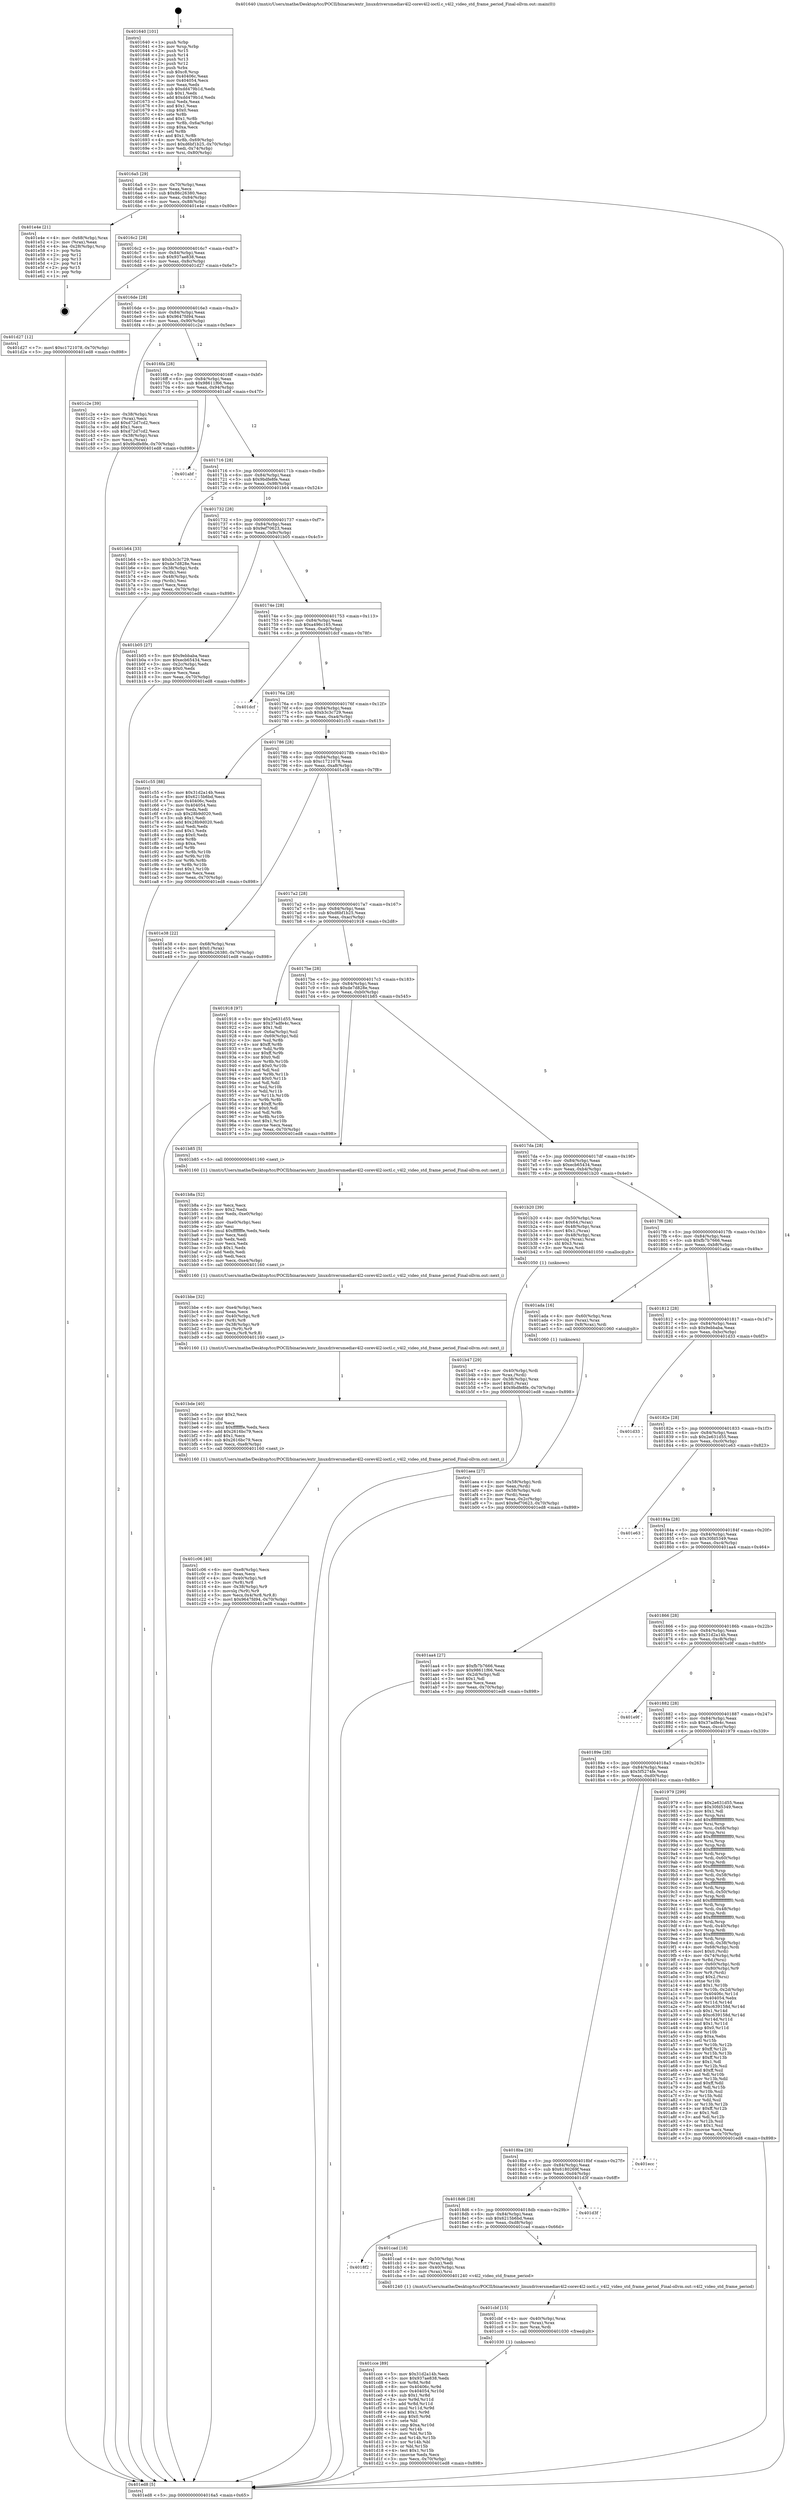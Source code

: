 digraph "0x401640" {
  label = "0x401640 (/mnt/c/Users/mathe/Desktop/tcc/POCII/binaries/extr_linuxdriversmediav4l2-corev4l2-ioctl.c_v4l2_video_std_frame_period_Final-ollvm.out::main(0))"
  labelloc = "t"
  node[shape=record]

  Entry [label="",width=0.3,height=0.3,shape=circle,fillcolor=black,style=filled]
  "0x4016a5" [label="{
     0x4016a5 [29]\l
     | [instrs]\l
     &nbsp;&nbsp;0x4016a5 \<+3\>: mov -0x70(%rbp),%eax\l
     &nbsp;&nbsp;0x4016a8 \<+2\>: mov %eax,%ecx\l
     &nbsp;&nbsp;0x4016aa \<+6\>: sub $0x86c26380,%ecx\l
     &nbsp;&nbsp;0x4016b0 \<+6\>: mov %eax,-0x84(%rbp)\l
     &nbsp;&nbsp;0x4016b6 \<+6\>: mov %ecx,-0x88(%rbp)\l
     &nbsp;&nbsp;0x4016bc \<+6\>: je 0000000000401e4e \<main+0x80e\>\l
  }"]
  "0x401e4e" [label="{
     0x401e4e [21]\l
     | [instrs]\l
     &nbsp;&nbsp;0x401e4e \<+4\>: mov -0x68(%rbp),%rax\l
     &nbsp;&nbsp;0x401e52 \<+2\>: mov (%rax),%eax\l
     &nbsp;&nbsp;0x401e54 \<+4\>: lea -0x28(%rbp),%rsp\l
     &nbsp;&nbsp;0x401e58 \<+1\>: pop %rbx\l
     &nbsp;&nbsp;0x401e59 \<+2\>: pop %r12\l
     &nbsp;&nbsp;0x401e5b \<+2\>: pop %r13\l
     &nbsp;&nbsp;0x401e5d \<+2\>: pop %r14\l
     &nbsp;&nbsp;0x401e5f \<+2\>: pop %r15\l
     &nbsp;&nbsp;0x401e61 \<+1\>: pop %rbp\l
     &nbsp;&nbsp;0x401e62 \<+1\>: ret\l
  }"]
  "0x4016c2" [label="{
     0x4016c2 [28]\l
     | [instrs]\l
     &nbsp;&nbsp;0x4016c2 \<+5\>: jmp 00000000004016c7 \<main+0x87\>\l
     &nbsp;&nbsp;0x4016c7 \<+6\>: mov -0x84(%rbp),%eax\l
     &nbsp;&nbsp;0x4016cd \<+5\>: sub $0x937ae838,%eax\l
     &nbsp;&nbsp;0x4016d2 \<+6\>: mov %eax,-0x8c(%rbp)\l
     &nbsp;&nbsp;0x4016d8 \<+6\>: je 0000000000401d27 \<main+0x6e7\>\l
  }"]
  Exit [label="",width=0.3,height=0.3,shape=circle,fillcolor=black,style=filled,peripheries=2]
  "0x401d27" [label="{
     0x401d27 [12]\l
     | [instrs]\l
     &nbsp;&nbsp;0x401d27 \<+7\>: movl $0xc1721078,-0x70(%rbp)\l
     &nbsp;&nbsp;0x401d2e \<+5\>: jmp 0000000000401ed8 \<main+0x898\>\l
  }"]
  "0x4016de" [label="{
     0x4016de [28]\l
     | [instrs]\l
     &nbsp;&nbsp;0x4016de \<+5\>: jmp 00000000004016e3 \<main+0xa3\>\l
     &nbsp;&nbsp;0x4016e3 \<+6\>: mov -0x84(%rbp),%eax\l
     &nbsp;&nbsp;0x4016e9 \<+5\>: sub $0x9647fd94,%eax\l
     &nbsp;&nbsp;0x4016ee \<+6\>: mov %eax,-0x90(%rbp)\l
     &nbsp;&nbsp;0x4016f4 \<+6\>: je 0000000000401c2e \<main+0x5ee\>\l
  }"]
  "0x401cce" [label="{
     0x401cce [89]\l
     | [instrs]\l
     &nbsp;&nbsp;0x401cce \<+5\>: mov $0x31d2a14b,%ecx\l
     &nbsp;&nbsp;0x401cd3 \<+5\>: mov $0x937ae838,%edx\l
     &nbsp;&nbsp;0x401cd8 \<+3\>: xor %r8d,%r8d\l
     &nbsp;&nbsp;0x401cdb \<+8\>: mov 0x40406c,%r9d\l
     &nbsp;&nbsp;0x401ce3 \<+8\>: mov 0x404054,%r10d\l
     &nbsp;&nbsp;0x401ceb \<+4\>: sub $0x1,%r8d\l
     &nbsp;&nbsp;0x401cef \<+3\>: mov %r9d,%r11d\l
     &nbsp;&nbsp;0x401cf2 \<+3\>: add %r8d,%r11d\l
     &nbsp;&nbsp;0x401cf5 \<+4\>: imul %r11d,%r9d\l
     &nbsp;&nbsp;0x401cf9 \<+4\>: and $0x1,%r9d\l
     &nbsp;&nbsp;0x401cfd \<+4\>: cmp $0x0,%r9d\l
     &nbsp;&nbsp;0x401d01 \<+3\>: sete %bl\l
     &nbsp;&nbsp;0x401d04 \<+4\>: cmp $0xa,%r10d\l
     &nbsp;&nbsp;0x401d08 \<+4\>: setl %r14b\l
     &nbsp;&nbsp;0x401d0c \<+3\>: mov %bl,%r15b\l
     &nbsp;&nbsp;0x401d0f \<+3\>: and %r14b,%r15b\l
     &nbsp;&nbsp;0x401d12 \<+3\>: xor %r14b,%bl\l
     &nbsp;&nbsp;0x401d15 \<+3\>: or %bl,%r15b\l
     &nbsp;&nbsp;0x401d18 \<+4\>: test $0x1,%r15b\l
     &nbsp;&nbsp;0x401d1c \<+3\>: cmovne %edx,%ecx\l
     &nbsp;&nbsp;0x401d1f \<+3\>: mov %ecx,-0x70(%rbp)\l
     &nbsp;&nbsp;0x401d22 \<+5\>: jmp 0000000000401ed8 \<main+0x898\>\l
  }"]
  "0x401c2e" [label="{
     0x401c2e [39]\l
     | [instrs]\l
     &nbsp;&nbsp;0x401c2e \<+4\>: mov -0x38(%rbp),%rax\l
     &nbsp;&nbsp;0x401c32 \<+2\>: mov (%rax),%ecx\l
     &nbsp;&nbsp;0x401c34 \<+6\>: add $0xd72d7cd2,%ecx\l
     &nbsp;&nbsp;0x401c3a \<+3\>: add $0x1,%ecx\l
     &nbsp;&nbsp;0x401c3d \<+6\>: sub $0xd72d7cd2,%ecx\l
     &nbsp;&nbsp;0x401c43 \<+4\>: mov -0x38(%rbp),%rax\l
     &nbsp;&nbsp;0x401c47 \<+2\>: mov %ecx,(%rax)\l
     &nbsp;&nbsp;0x401c49 \<+7\>: movl $0x9bdfe8fe,-0x70(%rbp)\l
     &nbsp;&nbsp;0x401c50 \<+5\>: jmp 0000000000401ed8 \<main+0x898\>\l
  }"]
  "0x4016fa" [label="{
     0x4016fa [28]\l
     | [instrs]\l
     &nbsp;&nbsp;0x4016fa \<+5\>: jmp 00000000004016ff \<main+0xbf\>\l
     &nbsp;&nbsp;0x4016ff \<+6\>: mov -0x84(%rbp),%eax\l
     &nbsp;&nbsp;0x401705 \<+5\>: sub $0x98611f66,%eax\l
     &nbsp;&nbsp;0x40170a \<+6\>: mov %eax,-0x94(%rbp)\l
     &nbsp;&nbsp;0x401710 \<+6\>: je 0000000000401abf \<main+0x47f\>\l
  }"]
  "0x401cbf" [label="{
     0x401cbf [15]\l
     | [instrs]\l
     &nbsp;&nbsp;0x401cbf \<+4\>: mov -0x40(%rbp),%rax\l
     &nbsp;&nbsp;0x401cc3 \<+3\>: mov (%rax),%rax\l
     &nbsp;&nbsp;0x401cc6 \<+3\>: mov %rax,%rdi\l
     &nbsp;&nbsp;0x401cc9 \<+5\>: call 0000000000401030 \<free@plt\>\l
     | [calls]\l
     &nbsp;&nbsp;0x401030 \{1\} (unknown)\l
  }"]
  "0x401abf" [label="{
     0x401abf\l
  }", style=dashed]
  "0x401716" [label="{
     0x401716 [28]\l
     | [instrs]\l
     &nbsp;&nbsp;0x401716 \<+5\>: jmp 000000000040171b \<main+0xdb\>\l
     &nbsp;&nbsp;0x40171b \<+6\>: mov -0x84(%rbp),%eax\l
     &nbsp;&nbsp;0x401721 \<+5\>: sub $0x9bdfe8fe,%eax\l
     &nbsp;&nbsp;0x401726 \<+6\>: mov %eax,-0x98(%rbp)\l
     &nbsp;&nbsp;0x40172c \<+6\>: je 0000000000401b64 \<main+0x524\>\l
  }"]
  "0x4018f2" [label="{
     0x4018f2\l
  }", style=dashed]
  "0x401b64" [label="{
     0x401b64 [33]\l
     | [instrs]\l
     &nbsp;&nbsp;0x401b64 \<+5\>: mov $0xb3c3c729,%eax\l
     &nbsp;&nbsp;0x401b69 \<+5\>: mov $0xde7d828e,%ecx\l
     &nbsp;&nbsp;0x401b6e \<+4\>: mov -0x38(%rbp),%rdx\l
     &nbsp;&nbsp;0x401b72 \<+2\>: mov (%rdx),%esi\l
     &nbsp;&nbsp;0x401b74 \<+4\>: mov -0x48(%rbp),%rdx\l
     &nbsp;&nbsp;0x401b78 \<+2\>: cmp (%rdx),%esi\l
     &nbsp;&nbsp;0x401b7a \<+3\>: cmovl %ecx,%eax\l
     &nbsp;&nbsp;0x401b7d \<+3\>: mov %eax,-0x70(%rbp)\l
     &nbsp;&nbsp;0x401b80 \<+5\>: jmp 0000000000401ed8 \<main+0x898\>\l
  }"]
  "0x401732" [label="{
     0x401732 [28]\l
     | [instrs]\l
     &nbsp;&nbsp;0x401732 \<+5\>: jmp 0000000000401737 \<main+0xf7\>\l
     &nbsp;&nbsp;0x401737 \<+6\>: mov -0x84(%rbp),%eax\l
     &nbsp;&nbsp;0x40173d \<+5\>: sub $0x9ef70623,%eax\l
     &nbsp;&nbsp;0x401742 \<+6\>: mov %eax,-0x9c(%rbp)\l
     &nbsp;&nbsp;0x401748 \<+6\>: je 0000000000401b05 \<main+0x4c5\>\l
  }"]
  "0x401cad" [label="{
     0x401cad [18]\l
     | [instrs]\l
     &nbsp;&nbsp;0x401cad \<+4\>: mov -0x50(%rbp),%rax\l
     &nbsp;&nbsp;0x401cb1 \<+2\>: mov (%rax),%edi\l
     &nbsp;&nbsp;0x401cb3 \<+4\>: mov -0x40(%rbp),%rax\l
     &nbsp;&nbsp;0x401cb7 \<+3\>: mov (%rax),%rsi\l
     &nbsp;&nbsp;0x401cba \<+5\>: call 0000000000401240 \<v4l2_video_std_frame_period\>\l
     | [calls]\l
     &nbsp;&nbsp;0x401240 \{1\} (/mnt/c/Users/mathe/Desktop/tcc/POCII/binaries/extr_linuxdriversmediav4l2-corev4l2-ioctl.c_v4l2_video_std_frame_period_Final-ollvm.out::v4l2_video_std_frame_period)\l
  }"]
  "0x401b05" [label="{
     0x401b05 [27]\l
     | [instrs]\l
     &nbsp;&nbsp;0x401b05 \<+5\>: mov $0x9ebbaba,%eax\l
     &nbsp;&nbsp;0x401b0a \<+5\>: mov $0xecb65434,%ecx\l
     &nbsp;&nbsp;0x401b0f \<+3\>: mov -0x2c(%rbp),%edx\l
     &nbsp;&nbsp;0x401b12 \<+3\>: cmp $0x0,%edx\l
     &nbsp;&nbsp;0x401b15 \<+3\>: cmove %ecx,%eax\l
     &nbsp;&nbsp;0x401b18 \<+3\>: mov %eax,-0x70(%rbp)\l
     &nbsp;&nbsp;0x401b1b \<+5\>: jmp 0000000000401ed8 \<main+0x898\>\l
  }"]
  "0x40174e" [label="{
     0x40174e [28]\l
     | [instrs]\l
     &nbsp;&nbsp;0x40174e \<+5\>: jmp 0000000000401753 \<main+0x113\>\l
     &nbsp;&nbsp;0x401753 \<+6\>: mov -0x84(%rbp),%eax\l
     &nbsp;&nbsp;0x401759 \<+5\>: sub $0xa496c165,%eax\l
     &nbsp;&nbsp;0x40175e \<+6\>: mov %eax,-0xa0(%rbp)\l
     &nbsp;&nbsp;0x401764 \<+6\>: je 0000000000401dcf \<main+0x78f\>\l
  }"]
  "0x4018d6" [label="{
     0x4018d6 [28]\l
     | [instrs]\l
     &nbsp;&nbsp;0x4018d6 \<+5\>: jmp 00000000004018db \<main+0x29b\>\l
     &nbsp;&nbsp;0x4018db \<+6\>: mov -0x84(%rbp),%eax\l
     &nbsp;&nbsp;0x4018e1 \<+5\>: sub $0x6215b6bd,%eax\l
     &nbsp;&nbsp;0x4018e6 \<+6\>: mov %eax,-0xd8(%rbp)\l
     &nbsp;&nbsp;0x4018ec \<+6\>: je 0000000000401cad \<main+0x66d\>\l
  }"]
  "0x401dcf" [label="{
     0x401dcf\l
  }", style=dashed]
  "0x40176a" [label="{
     0x40176a [28]\l
     | [instrs]\l
     &nbsp;&nbsp;0x40176a \<+5\>: jmp 000000000040176f \<main+0x12f\>\l
     &nbsp;&nbsp;0x40176f \<+6\>: mov -0x84(%rbp),%eax\l
     &nbsp;&nbsp;0x401775 \<+5\>: sub $0xb3c3c729,%eax\l
     &nbsp;&nbsp;0x40177a \<+6\>: mov %eax,-0xa4(%rbp)\l
     &nbsp;&nbsp;0x401780 \<+6\>: je 0000000000401c55 \<main+0x615\>\l
  }"]
  "0x401d3f" [label="{
     0x401d3f\l
  }", style=dashed]
  "0x401c55" [label="{
     0x401c55 [88]\l
     | [instrs]\l
     &nbsp;&nbsp;0x401c55 \<+5\>: mov $0x31d2a14b,%eax\l
     &nbsp;&nbsp;0x401c5a \<+5\>: mov $0x6215b6bd,%ecx\l
     &nbsp;&nbsp;0x401c5f \<+7\>: mov 0x40406c,%edx\l
     &nbsp;&nbsp;0x401c66 \<+7\>: mov 0x404054,%esi\l
     &nbsp;&nbsp;0x401c6d \<+2\>: mov %edx,%edi\l
     &nbsp;&nbsp;0x401c6f \<+6\>: sub $0x28b9d020,%edi\l
     &nbsp;&nbsp;0x401c75 \<+3\>: sub $0x1,%edi\l
     &nbsp;&nbsp;0x401c78 \<+6\>: add $0x28b9d020,%edi\l
     &nbsp;&nbsp;0x401c7e \<+3\>: imul %edi,%edx\l
     &nbsp;&nbsp;0x401c81 \<+3\>: and $0x1,%edx\l
     &nbsp;&nbsp;0x401c84 \<+3\>: cmp $0x0,%edx\l
     &nbsp;&nbsp;0x401c87 \<+4\>: sete %r8b\l
     &nbsp;&nbsp;0x401c8b \<+3\>: cmp $0xa,%esi\l
     &nbsp;&nbsp;0x401c8e \<+4\>: setl %r9b\l
     &nbsp;&nbsp;0x401c92 \<+3\>: mov %r8b,%r10b\l
     &nbsp;&nbsp;0x401c95 \<+3\>: and %r9b,%r10b\l
     &nbsp;&nbsp;0x401c98 \<+3\>: xor %r9b,%r8b\l
     &nbsp;&nbsp;0x401c9b \<+3\>: or %r8b,%r10b\l
     &nbsp;&nbsp;0x401c9e \<+4\>: test $0x1,%r10b\l
     &nbsp;&nbsp;0x401ca2 \<+3\>: cmovne %ecx,%eax\l
     &nbsp;&nbsp;0x401ca5 \<+3\>: mov %eax,-0x70(%rbp)\l
     &nbsp;&nbsp;0x401ca8 \<+5\>: jmp 0000000000401ed8 \<main+0x898\>\l
  }"]
  "0x401786" [label="{
     0x401786 [28]\l
     | [instrs]\l
     &nbsp;&nbsp;0x401786 \<+5\>: jmp 000000000040178b \<main+0x14b\>\l
     &nbsp;&nbsp;0x40178b \<+6\>: mov -0x84(%rbp),%eax\l
     &nbsp;&nbsp;0x401791 \<+5\>: sub $0xc1721078,%eax\l
     &nbsp;&nbsp;0x401796 \<+6\>: mov %eax,-0xa8(%rbp)\l
     &nbsp;&nbsp;0x40179c \<+6\>: je 0000000000401e38 \<main+0x7f8\>\l
  }"]
  "0x4018ba" [label="{
     0x4018ba [28]\l
     | [instrs]\l
     &nbsp;&nbsp;0x4018ba \<+5\>: jmp 00000000004018bf \<main+0x27f\>\l
     &nbsp;&nbsp;0x4018bf \<+6\>: mov -0x84(%rbp),%eax\l
     &nbsp;&nbsp;0x4018c5 \<+5\>: sub $0x6180269f,%eax\l
     &nbsp;&nbsp;0x4018ca \<+6\>: mov %eax,-0xd4(%rbp)\l
     &nbsp;&nbsp;0x4018d0 \<+6\>: je 0000000000401d3f \<main+0x6ff\>\l
  }"]
  "0x401e38" [label="{
     0x401e38 [22]\l
     | [instrs]\l
     &nbsp;&nbsp;0x401e38 \<+4\>: mov -0x68(%rbp),%rax\l
     &nbsp;&nbsp;0x401e3c \<+6\>: movl $0x0,(%rax)\l
     &nbsp;&nbsp;0x401e42 \<+7\>: movl $0x86c26380,-0x70(%rbp)\l
     &nbsp;&nbsp;0x401e49 \<+5\>: jmp 0000000000401ed8 \<main+0x898\>\l
  }"]
  "0x4017a2" [label="{
     0x4017a2 [28]\l
     | [instrs]\l
     &nbsp;&nbsp;0x4017a2 \<+5\>: jmp 00000000004017a7 \<main+0x167\>\l
     &nbsp;&nbsp;0x4017a7 \<+6\>: mov -0x84(%rbp),%eax\l
     &nbsp;&nbsp;0x4017ad \<+5\>: sub $0xd6bf1b25,%eax\l
     &nbsp;&nbsp;0x4017b2 \<+6\>: mov %eax,-0xac(%rbp)\l
     &nbsp;&nbsp;0x4017b8 \<+6\>: je 0000000000401918 \<main+0x2d8\>\l
  }"]
  "0x401ecc" [label="{
     0x401ecc\l
  }", style=dashed]
  "0x401918" [label="{
     0x401918 [97]\l
     | [instrs]\l
     &nbsp;&nbsp;0x401918 \<+5\>: mov $0x2e631d55,%eax\l
     &nbsp;&nbsp;0x40191d \<+5\>: mov $0x37adfe4c,%ecx\l
     &nbsp;&nbsp;0x401922 \<+2\>: mov $0x1,%dl\l
     &nbsp;&nbsp;0x401924 \<+4\>: mov -0x6a(%rbp),%sil\l
     &nbsp;&nbsp;0x401928 \<+4\>: mov -0x69(%rbp),%dil\l
     &nbsp;&nbsp;0x40192c \<+3\>: mov %sil,%r8b\l
     &nbsp;&nbsp;0x40192f \<+4\>: xor $0xff,%r8b\l
     &nbsp;&nbsp;0x401933 \<+3\>: mov %dil,%r9b\l
     &nbsp;&nbsp;0x401936 \<+4\>: xor $0xff,%r9b\l
     &nbsp;&nbsp;0x40193a \<+3\>: xor $0x0,%dl\l
     &nbsp;&nbsp;0x40193d \<+3\>: mov %r8b,%r10b\l
     &nbsp;&nbsp;0x401940 \<+4\>: and $0x0,%r10b\l
     &nbsp;&nbsp;0x401944 \<+3\>: and %dl,%sil\l
     &nbsp;&nbsp;0x401947 \<+3\>: mov %r9b,%r11b\l
     &nbsp;&nbsp;0x40194a \<+4\>: and $0x0,%r11b\l
     &nbsp;&nbsp;0x40194e \<+3\>: and %dl,%dil\l
     &nbsp;&nbsp;0x401951 \<+3\>: or %sil,%r10b\l
     &nbsp;&nbsp;0x401954 \<+3\>: or %dil,%r11b\l
     &nbsp;&nbsp;0x401957 \<+3\>: xor %r11b,%r10b\l
     &nbsp;&nbsp;0x40195a \<+3\>: or %r9b,%r8b\l
     &nbsp;&nbsp;0x40195d \<+4\>: xor $0xff,%r8b\l
     &nbsp;&nbsp;0x401961 \<+3\>: or $0x0,%dl\l
     &nbsp;&nbsp;0x401964 \<+3\>: and %dl,%r8b\l
     &nbsp;&nbsp;0x401967 \<+3\>: or %r8b,%r10b\l
     &nbsp;&nbsp;0x40196a \<+4\>: test $0x1,%r10b\l
     &nbsp;&nbsp;0x40196e \<+3\>: cmovne %ecx,%eax\l
     &nbsp;&nbsp;0x401971 \<+3\>: mov %eax,-0x70(%rbp)\l
     &nbsp;&nbsp;0x401974 \<+5\>: jmp 0000000000401ed8 \<main+0x898\>\l
  }"]
  "0x4017be" [label="{
     0x4017be [28]\l
     | [instrs]\l
     &nbsp;&nbsp;0x4017be \<+5\>: jmp 00000000004017c3 \<main+0x183\>\l
     &nbsp;&nbsp;0x4017c3 \<+6\>: mov -0x84(%rbp),%eax\l
     &nbsp;&nbsp;0x4017c9 \<+5\>: sub $0xde7d828e,%eax\l
     &nbsp;&nbsp;0x4017ce \<+6\>: mov %eax,-0xb0(%rbp)\l
     &nbsp;&nbsp;0x4017d4 \<+6\>: je 0000000000401b85 \<main+0x545\>\l
  }"]
  "0x401ed8" [label="{
     0x401ed8 [5]\l
     | [instrs]\l
     &nbsp;&nbsp;0x401ed8 \<+5\>: jmp 00000000004016a5 \<main+0x65\>\l
  }"]
  "0x401640" [label="{
     0x401640 [101]\l
     | [instrs]\l
     &nbsp;&nbsp;0x401640 \<+1\>: push %rbp\l
     &nbsp;&nbsp;0x401641 \<+3\>: mov %rsp,%rbp\l
     &nbsp;&nbsp;0x401644 \<+2\>: push %r15\l
     &nbsp;&nbsp;0x401646 \<+2\>: push %r14\l
     &nbsp;&nbsp;0x401648 \<+2\>: push %r13\l
     &nbsp;&nbsp;0x40164a \<+2\>: push %r12\l
     &nbsp;&nbsp;0x40164c \<+1\>: push %rbx\l
     &nbsp;&nbsp;0x40164d \<+7\>: sub $0xc8,%rsp\l
     &nbsp;&nbsp;0x401654 \<+7\>: mov 0x40406c,%eax\l
     &nbsp;&nbsp;0x40165b \<+7\>: mov 0x404054,%ecx\l
     &nbsp;&nbsp;0x401662 \<+2\>: mov %eax,%edx\l
     &nbsp;&nbsp;0x401664 \<+6\>: sub $0xdd479b1d,%edx\l
     &nbsp;&nbsp;0x40166a \<+3\>: sub $0x1,%edx\l
     &nbsp;&nbsp;0x40166d \<+6\>: add $0xdd479b1d,%edx\l
     &nbsp;&nbsp;0x401673 \<+3\>: imul %edx,%eax\l
     &nbsp;&nbsp;0x401676 \<+3\>: and $0x1,%eax\l
     &nbsp;&nbsp;0x401679 \<+3\>: cmp $0x0,%eax\l
     &nbsp;&nbsp;0x40167c \<+4\>: sete %r8b\l
     &nbsp;&nbsp;0x401680 \<+4\>: and $0x1,%r8b\l
     &nbsp;&nbsp;0x401684 \<+4\>: mov %r8b,-0x6a(%rbp)\l
     &nbsp;&nbsp;0x401688 \<+3\>: cmp $0xa,%ecx\l
     &nbsp;&nbsp;0x40168b \<+4\>: setl %r8b\l
     &nbsp;&nbsp;0x40168f \<+4\>: and $0x1,%r8b\l
     &nbsp;&nbsp;0x401693 \<+4\>: mov %r8b,-0x69(%rbp)\l
     &nbsp;&nbsp;0x401697 \<+7\>: movl $0xd6bf1b25,-0x70(%rbp)\l
     &nbsp;&nbsp;0x40169e \<+3\>: mov %edi,-0x74(%rbp)\l
     &nbsp;&nbsp;0x4016a1 \<+4\>: mov %rsi,-0x80(%rbp)\l
  }"]
  "0x401c06" [label="{
     0x401c06 [40]\l
     | [instrs]\l
     &nbsp;&nbsp;0x401c06 \<+6\>: mov -0xe8(%rbp),%ecx\l
     &nbsp;&nbsp;0x401c0c \<+3\>: imul %eax,%ecx\l
     &nbsp;&nbsp;0x401c0f \<+4\>: mov -0x40(%rbp),%r8\l
     &nbsp;&nbsp;0x401c13 \<+3\>: mov (%r8),%r8\l
     &nbsp;&nbsp;0x401c16 \<+4\>: mov -0x38(%rbp),%r9\l
     &nbsp;&nbsp;0x401c1a \<+3\>: movslq (%r9),%r9\l
     &nbsp;&nbsp;0x401c1d \<+5\>: mov %ecx,0x4(%r8,%r9,8)\l
     &nbsp;&nbsp;0x401c22 \<+7\>: movl $0x9647fd94,-0x70(%rbp)\l
     &nbsp;&nbsp;0x401c29 \<+5\>: jmp 0000000000401ed8 \<main+0x898\>\l
  }"]
  "0x401b85" [label="{
     0x401b85 [5]\l
     | [instrs]\l
     &nbsp;&nbsp;0x401b85 \<+5\>: call 0000000000401160 \<next_i\>\l
     | [calls]\l
     &nbsp;&nbsp;0x401160 \{1\} (/mnt/c/Users/mathe/Desktop/tcc/POCII/binaries/extr_linuxdriversmediav4l2-corev4l2-ioctl.c_v4l2_video_std_frame_period_Final-ollvm.out::next_i)\l
  }"]
  "0x4017da" [label="{
     0x4017da [28]\l
     | [instrs]\l
     &nbsp;&nbsp;0x4017da \<+5\>: jmp 00000000004017df \<main+0x19f\>\l
     &nbsp;&nbsp;0x4017df \<+6\>: mov -0x84(%rbp),%eax\l
     &nbsp;&nbsp;0x4017e5 \<+5\>: sub $0xecb65434,%eax\l
     &nbsp;&nbsp;0x4017ea \<+6\>: mov %eax,-0xb4(%rbp)\l
     &nbsp;&nbsp;0x4017f0 \<+6\>: je 0000000000401b20 \<main+0x4e0\>\l
  }"]
  "0x401bde" [label="{
     0x401bde [40]\l
     | [instrs]\l
     &nbsp;&nbsp;0x401bde \<+5\>: mov $0x2,%ecx\l
     &nbsp;&nbsp;0x401be3 \<+1\>: cltd\l
     &nbsp;&nbsp;0x401be4 \<+2\>: idiv %ecx\l
     &nbsp;&nbsp;0x401be6 \<+6\>: imul $0xfffffffe,%edx,%ecx\l
     &nbsp;&nbsp;0x401bec \<+6\>: add $0x2616bc79,%ecx\l
     &nbsp;&nbsp;0x401bf2 \<+3\>: add $0x1,%ecx\l
     &nbsp;&nbsp;0x401bf5 \<+6\>: sub $0x2616bc79,%ecx\l
     &nbsp;&nbsp;0x401bfb \<+6\>: mov %ecx,-0xe8(%rbp)\l
     &nbsp;&nbsp;0x401c01 \<+5\>: call 0000000000401160 \<next_i\>\l
     | [calls]\l
     &nbsp;&nbsp;0x401160 \{1\} (/mnt/c/Users/mathe/Desktop/tcc/POCII/binaries/extr_linuxdriversmediav4l2-corev4l2-ioctl.c_v4l2_video_std_frame_period_Final-ollvm.out::next_i)\l
  }"]
  "0x401b20" [label="{
     0x401b20 [39]\l
     | [instrs]\l
     &nbsp;&nbsp;0x401b20 \<+4\>: mov -0x50(%rbp),%rax\l
     &nbsp;&nbsp;0x401b24 \<+6\>: movl $0x64,(%rax)\l
     &nbsp;&nbsp;0x401b2a \<+4\>: mov -0x48(%rbp),%rax\l
     &nbsp;&nbsp;0x401b2e \<+6\>: movl $0x1,(%rax)\l
     &nbsp;&nbsp;0x401b34 \<+4\>: mov -0x48(%rbp),%rax\l
     &nbsp;&nbsp;0x401b38 \<+3\>: movslq (%rax),%rax\l
     &nbsp;&nbsp;0x401b3b \<+4\>: shl $0x3,%rax\l
     &nbsp;&nbsp;0x401b3f \<+3\>: mov %rax,%rdi\l
     &nbsp;&nbsp;0x401b42 \<+5\>: call 0000000000401050 \<malloc@plt\>\l
     | [calls]\l
     &nbsp;&nbsp;0x401050 \{1\} (unknown)\l
  }"]
  "0x4017f6" [label="{
     0x4017f6 [28]\l
     | [instrs]\l
     &nbsp;&nbsp;0x4017f6 \<+5\>: jmp 00000000004017fb \<main+0x1bb\>\l
     &nbsp;&nbsp;0x4017fb \<+6\>: mov -0x84(%rbp),%eax\l
     &nbsp;&nbsp;0x401801 \<+5\>: sub $0xfb7b7666,%eax\l
     &nbsp;&nbsp;0x401806 \<+6\>: mov %eax,-0xb8(%rbp)\l
     &nbsp;&nbsp;0x40180c \<+6\>: je 0000000000401ada \<main+0x49a\>\l
  }"]
  "0x401bbe" [label="{
     0x401bbe [32]\l
     | [instrs]\l
     &nbsp;&nbsp;0x401bbe \<+6\>: mov -0xe4(%rbp),%ecx\l
     &nbsp;&nbsp;0x401bc4 \<+3\>: imul %eax,%ecx\l
     &nbsp;&nbsp;0x401bc7 \<+4\>: mov -0x40(%rbp),%r8\l
     &nbsp;&nbsp;0x401bcb \<+3\>: mov (%r8),%r8\l
     &nbsp;&nbsp;0x401bce \<+4\>: mov -0x38(%rbp),%r9\l
     &nbsp;&nbsp;0x401bd2 \<+3\>: movslq (%r9),%r9\l
     &nbsp;&nbsp;0x401bd5 \<+4\>: mov %ecx,(%r8,%r9,8)\l
     &nbsp;&nbsp;0x401bd9 \<+5\>: call 0000000000401160 \<next_i\>\l
     | [calls]\l
     &nbsp;&nbsp;0x401160 \{1\} (/mnt/c/Users/mathe/Desktop/tcc/POCII/binaries/extr_linuxdriversmediav4l2-corev4l2-ioctl.c_v4l2_video_std_frame_period_Final-ollvm.out::next_i)\l
  }"]
  "0x401ada" [label="{
     0x401ada [16]\l
     | [instrs]\l
     &nbsp;&nbsp;0x401ada \<+4\>: mov -0x60(%rbp),%rax\l
     &nbsp;&nbsp;0x401ade \<+3\>: mov (%rax),%rax\l
     &nbsp;&nbsp;0x401ae1 \<+4\>: mov 0x8(%rax),%rdi\l
     &nbsp;&nbsp;0x401ae5 \<+5\>: call 0000000000401060 \<atoi@plt\>\l
     | [calls]\l
     &nbsp;&nbsp;0x401060 \{1\} (unknown)\l
  }"]
  "0x401812" [label="{
     0x401812 [28]\l
     | [instrs]\l
     &nbsp;&nbsp;0x401812 \<+5\>: jmp 0000000000401817 \<main+0x1d7\>\l
     &nbsp;&nbsp;0x401817 \<+6\>: mov -0x84(%rbp),%eax\l
     &nbsp;&nbsp;0x40181d \<+5\>: sub $0x9ebbaba,%eax\l
     &nbsp;&nbsp;0x401822 \<+6\>: mov %eax,-0xbc(%rbp)\l
     &nbsp;&nbsp;0x401828 \<+6\>: je 0000000000401d33 \<main+0x6f3\>\l
  }"]
  "0x401b8a" [label="{
     0x401b8a [52]\l
     | [instrs]\l
     &nbsp;&nbsp;0x401b8a \<+2\>: xor %ecx,%ecx\l
     &nbsp;&nbsp;0x401b8c \<+5\>: mov $0x2,%edx\l
     &nbsp;&nbsp;0x401b91 \<+6\>: mov %edx,-0xe0(%rbp)\l
     &nbsp;&nbsp;0x401b97 \<+1\>: cltd\l
     &nbsp;&nbsp;0x401b98 \<+6\>: mov -0xe0(%rbp),%esi\l
     &nbsp;&nbsp;0x401b9e \<+2\>: idiv %esi\l
     &nbsp;&nbsp;0x401ba0 \<+6\>: imul $0xfffffffe,%edx,%edx\l
     &nbsp;&nbsp;0x401ba6 \<+2\>: mov %ecx,%edi\l
     &nbsp;&nbsp;0x401ba8 \<+2\>: sub %edx,%edi\l
     &nbsp;&nbsp;0x401baa \<+2\>: mov %ecx,%edx\l
     &nbsp;&nbsp;0x401bac \<+3\>: sub $0x1,%edx\l
     &nbsp;&nbsp;0x401baf \<+2\>: add %edx,%edi\l
     &nbsp;&nbsp;0x401bb1 \<+2\>: sub %edi,%ecx\l
     &nbsp;&nbsp;0x401bb3 \<+6\>: mov %ecx,-0xe4(%rbp)\l
     &nbsp;&nbsp;0x401bb9 \<+5\>: call 0000000000401160 \<next_i\>\l
     | [calls]\l
     &nbsp;&nbsp;0x401160 \{1\} (/mnt/c/Users/mathe/Desktop/tcc/POCII/binaries/extr_linuxdriversmediav4l2-corev4l2-ioctl.c_v4l2_video_std_frame_period_Final-ollvm.out::next_i)\l
  }"]
  "0x401d33" [label="{
     0x401d33\l
  }", style=dashed]
  "0x40182e" [label="{
     0x40182e [28]\l
     | [instrs]\l
     &nbsp;&nbsp;0x40182e \<+5\>: jmp 0000000000401833 \<main+0x1f3\>\l
     &nbsp;&nbsp;0x401833 \<+6\>: mov -0x84(%rbp),%eax\l
     &nbsp;&nbsp;0x401839 \<+5\>: sub $0x2e631d55,%eax\l
     &nbsp;&nbsp;0x40183e \<+6\>: mov %eax,-0xc0(%rbp)\l
     &nbsp;&nbsp;0x401844 \<+6\>: je 0000000000401e63 \<main+0x823\>\l
  }"]
  "0x401b47" [label="{
     0x401b47 [29]\l
     | [instrs]\l
     &nbsp;&nbsp;0x401b47 \<+4\>: mov -0x40(%rbp),%rdi\l
     &nbsp;&nbsp;0x401b4b \<+3\>: mov %rax,(%rdi)\l
     &nbsp;&nbsp;0x401b4e \<+4\>: mov -0x38(%rbp),%rax\l
     &nbsp;&nbsp;0x401b52 \<+6\>: movl $0x0,(%rax)\l
     &nbsp;&nbsp;0x401b58 \<+7\>: movl $0x9bdfe8fe,-0x70(%rbp)\l
     &nbsp;&nbsp;0x401b5f \<+5\>: jmp 0000000000401ed8 \<main+0x898\>\l
  }"]
  "0x401e63" [label="{
     0x401e63\l
  }", style=dashed]
  "0x40184a" [label="{
     0x40184a [28]\l
     | [instrs]\l
     &nbsp;&nbsp;0x40184a \<+5\>: jmp 000000000040184f \<main+0x20f\>\l
     &nbsp;&nbsp;0x40184f \<+6\>: mov -0x84(%rbp),%eax\l
     &nbsp;&nbsp;0x401855 \<+5\>: sub $0x30fd5349,%eax\l
     &nbsp;&nbsp;0x40185a \<+6\>: mov %eax,-0xc4(%rbp)\l
     &nbsp;&nbsp;0x401860 \<+6\>: je 0000000000401aa4 \<main+0x464\>\l
  }"]
  "0x401aea" [label="{
     0x401aea [27]\l
     | [instrs]\l
     &nbsp;&nbsp;0x401aea \<+4\>: mov -0x58(%rbp),%rdi\l
     &nbsp;&nbsp;0x401aee \<+2\>: mov %eax,(%rdi)\l
     &nbsp;&nbsp;0x401af0 \<+4\>: mov -0x58(%rbp),%rdi\l
     &nbsp;&nbsp;0x401af4 \<+2\>: mov (%rdi),%eax\l
     &nbsp;&nbsp;0x401af6 \<+3\>: mov %eax,-0x2c(%rbp)\l
     &nbsp;&nbsp;0x401af9 \<+7\>: movl $0x9ef70623,-0x70(%rbp)\l
     &nbsp;&nbsp;0x401b00 \<+5\>: jmp 0000000000401ed8 \<main+0x898\>\l
  }"]
  "0x401aa4" [label="{
     0x401aa4 [27]\l
     | [instrs]\l
     &nbsp;&nbsp;0x401aa4 \<+5\>: mov $0xfb7b7666,%eax\l
     &nbsp;&nbsp;0x401aa9 \<+5\>: mov $0x98611f66,%ecx\l
     &nbsp;&nbsp;0x401aae \<+3\>: mov -0x2d(%rbp),%dl\l
     &nbsp;&nbsp;0x401ab1 \<+3\>: test $0x1,%dl\l
     &nbsp;&nbsp;0x401ab4 \<+3\>: cmovne %ecx,%eax\l
     &nbsp;&nbsp;0x401ab7 \<+3\>: mov %eax,-0x70(%rbp)\l
     &nbsp;&nbsp;0x401aba \<+5\>: jmp 0000000000401ed8 \<main+0x898\>\l
  }"]
  "0x401866" [label="{
     0x401866 [28]\l
     | [instrs]\l
     &nbsp;&nbsp;0x401866 \<+5\>: jmp 000000000040186b \<main+0x22b\>\l
     &nbsp;&nbsp;0x40186b \<+6\>: mov -0x84(%rbp),%eax\l
     &nbsp;&nbsp;0x401871 \<+5\>: sub $0x31d2a14b,%eax\l
     &nbsp;&nbsp;0x401876 \<+6\>: mov %eax,-0xc8(%rbp)\l
     &nbsp;&nbsp;0x40187c \<+6\>: je 0000000000401e9f \<main+0x85f\>\l
  }"]
  "0x40189e" [label="{
     0x40189e [28]\l
     | [instrs]\l
     &nbsp;&nbsp;0x40189e \<+5\>: jmp 00000000004018a3 \<main+0x263\>\l
     &nbsp;&nbsp;0x4018a3 \<+6\>: mov -0x84(%rbp),%eax\l
     &nbsp;&nbsp;0x4018a9 \<+5\>: sub $0x5f5274fe,%eax\l
     &nbsp;&nbsp;0x4018ae \<+6\>: mov %eax,-0xd0(%rbp)\l
     &nbsp;&nbsp;0x4018b4 \<+6\>: je 0000000000401ecc \<main+0x88c\>\l
  }"]
  "0x401e9f" [label="{
     0x401e9f\l
  }", style=dashed]
  "0x401882" [label="{
     0x401882 [28]\l
     | [instrs]\l
     &nbsp;&nbsp;0x401882 \<+5\>: jmp 0000000000401887 \<main+0x247\>\l
     &nbsp;&nbsp;0x401887 \<+6\>: mov -0x84(%rbp),%eax\l
     &nbsp;&nbsp;0x40188d \<+5\>: sub $0x37adfe4c,%eax\l
     &nbsp;&nbsp;0x401892 \<+6\>: mov %eax,-0xcc(%rbp)\l
     &nbsp;&nbsp;0x401898 \<+6\>: je 0000000000401979 \<main+0x339\>\l
  }"]
  "0x401979" [label="{
     0x401979 [299]\l
     | [instrs]\l
     &nbsp;&nbsp;0x401979 \<+5\>: mov $0x2e631d55,%eax\l
     &nbsp;&nbsp;0x40197e \<+5\>: mov $0x30fd5349,%ecx\l
     &nbsp;&nbsp;0x401983 \<+2\>: mov $0x1,%dl\l
     &nbsp;&nbsp;0x401985 \<+3\>: mov %rsp,%rsi\l
     &nbsp;&nbsp;0x401988 \<+4\>: add $0xfffffffffffffff0,%rsi\l
     &nbsp;&nbsp;0x40198c \<+3\>: mov %rsi,%rsp\l
     &nbsp;&nbsp;0x40198f \<+4\>: mov %rsi,-0x68(%rbp)\l
     &nbsp;&nbsp;0x401993 \<+3\>: mov %rsp,%rsi\l
     &nbsp;&nbsp;0x401996 \<+4\>: add $0xfffffffffffffff0,%rsi\l
     &nbsp;&nbsp;0x40199a \<+3\>: mov %rsi,%rsp\l
     &nbsp;&nbsp;0x40199d \<+3\>: mov %rsp,%rdi\l
     &nbsp;&nbsp;0x4019a0 \<+4\>: add $0xfffffffffffffff0,%rdi\l
     &nbsp;&nbsp;0x4019a4 \<+3\>: mov %rdi,%rsp\l
     &nbsp;&nbsp;0x4019a7 \<+4\>: mov %rdi,-0x60(%rbp)\l
     &nbsp;&nbsp;0x4019ab \<+3\>: mov %rsp,%rdi\l
     &nbsp;&nbsp;0x4019ae \<+4\>: add $0xfffffffffffffff0,%rdi\l
     &nbsp;&nbsp;0x4019b2 \<+3\>: mov %rdi,%rsp\l
     &nbsp;&nbsp;0x4019b5 \<+4\>: mov %rdi,-0x58(%rbp)\l
     &nbsp;&nbsp;0x4019b9 \<+3\>: mov %rsp,%rdi\l
     &nbsp;&nbsp;0x4019bc \<+4\>: add $0xfffffffffffffff0,%rdi\l
     &nbsp;&nbsp;0x4019c0 \<+3\>: mov %rdi,%rsp\l
     &nbsp;&nbsp;0x4019c3 \<+4\>: mov %rdi,-0x50(%rbp)\l
     &nbsp;&nbsp;0x4019c7 \<+3\>: mov %rsp,%rdi\l
     &nbsp;&nbsp;0x4019ca \<+4\>: add $0xfffffffffffffff0,%rdi\l
     &nbsp;&nbsp;0x4019ce \<+3\>: mov %rdi,%rsp\l
     &nbsp;&nbsp;0x4019d1 \<+4\>: mov %rdi,-0x48(%rbp)\l
     &nbsp;&nbsp;0x4019d5 \<+3\>: mov %rsp,%rdi\l
     &nbsp;&nbsp;0x4019d8 \<+4\>: add $0xfffffffffffffff0,%rdi\l
     &nbsp;&nbsp;0x4019dc \<+3\>: mov %rdi,%rsp\l
     &nbsp;&nbsp;0x4019df \<+4\>: mov %rdi,-0x40(%rbp)\l
     &nbsp;&nbsp;0x4019e3 \<+3\>: mov %rsp,%rdi\l
     &nbsp;&nbsp;0x4019e6 \<+4\>: add $0xfffffffffffffff0,%rdi\l
     &nbsp;&nbsp;0x4019ea \<+3\>: mov %rdi,%rsp\l
     &nbsp;&nbsp;0x4019ed \<+4\>: mov %rdi,-0x38(%rbp)\l
     &nbsp;&nbsp;0x4019f1 \<+4\>: mov -0x68(%rbp),%rdi\l
     &nbsp;&nbsp;0x4019f5 \<+6\>: movl $0x0,(%rdi)\l
     &nbsp;&nbsp;0x4019fb \<+4\>: mov -0x74(%rbp),%r8d\l
     &nbsp;&nbsp;0x4019ff \<+3\>: mov %r8d,(%rsi)\l
     &nbsp;&nbsp;0x401a02 \<+4\>: mov -0x60(%rbp),%rdi\l
     &nbsp;&nbsp;0x401a06 \<+4\>: mov -0x80(%rbp),%r9\l
     &nbsp;&nbsp;0x401a0a \<+3\>: mov %r9,(%rdi)\l
     &nbsp;&nbsp;0x401a0d \<+3\>: cmpl $0x2,(%rsi)\l
     &nbsp;&nbsp;0x401a10 \<+4\>: setne %r10b\l
     &nbsp;&nbsp;0x401a14 \<+4\>: and $0x1,%r10b\l
     &nbsp;&nbsp;0x401a18 \<+4\>: mov %r10b,-0x2d(%rbp)\l
     &nbsp;&nbsp;0x401a1c \<+8\>: mov 0x40406c,%r11d\l
     &nbsp;&nbsp;0x401a24 \<+7\>: mov 0x404054,%ebx\l
     &nbsp;&nbsp;0x401a2b \<+3\>: mov %r11d,%r14d\l
     &nbsp;&nbsp;0x401a2e \<+7\>: add $0xc639158d,%r14d\l
     &nbsp;&nbsp;0x401a35 \<+4\>: sub $0x1,%r14d\l
     &nbsp;&nbsp;0x401a39 \<+7\>: sub $0xc639158d,%r14d\l
     &nbsp;&nbsp;0x401a40 \<+4\>: imul %r14d,%r11d\l
     &nbsp;&nbsp;0x401a44 \<+4\>: and $0x1,%r11d\l
     &nbsp;&nbsp;0x401a48 \<+4\>: cmp $0x0,%r11d\l
     &nbsp;&nbsp;0x401a4c \<+4\>: sete %r10b\l
     &nbsp;&nbsp;0x401a50 \<+3\>: cmp $0xa,%ebx\l
     &nbsp;&nbsp;0x401a53 \<+4\>: setl %r15b\l
     &nbsp;&nbsp;0x401a57 \<+3\>: mov %r10b,%r12b\l
     &nbsp;&nbsp;0x401a5a \<+4\>: xor $0xff,%r12b\l
     &nbsp;&nbsp;0x401a5e \<+3\>: mov %r15b,%r13b\l
     &nbsp;&nbsp;0x401a61 \<+4\>: xor $0xff,%r13b\l
     &nbsp;&nbsp;0x401a65 \<+3\>: xor $0x1,%dl\l
     &nbsp;&nbsp;0x401a68 \<+3\>: mov %r12b,%sil\l
     &nbsp;&nbsp;0x401a6b \<+4\>: and $0xff,%sil\l
     &nbsp;&nbsp;0x401a6f \<+3\>: and %dl,%r10b\l
     &nbsp;&nbsp;0x401a72 \<+3\>: mov %r13b,%dil\l
     &nbsp;&nbsp;0x401a75 \<+4\>: and $0xff,%dil\l
     &nbsp;&nbsp;0x401a79 \<+3\>: and %dl,%r15b\l
     &nbsp;&nbsp;0x401a7c \<+3\>: or %r10b,%sil\l
     &nbsp;&nbsp;0x401a7f \<+3\>: or %r15b,%dil\l
     &nbsp;&nbsp;0x401a82 \<+3\>: xor %dil,%sil\l
     &nbsp;&nbsp;0x401a85 \<+3\>: or %r13b,%r12b\l
     &nbsp;&nbsp;0x401a88 \<+4\>: xor $0xff,%r12b\l
     &nbsp;&nbsp;0x401a8c \<+3\>: or $0x1,%dl\l
     &nbsp;&nbsp;0x401a8f \<+3\>: and %dl,%r12b\l
     &nbsp;&nbsp;0x401a92 \<+3\>: or %r12b,%sil\l
     &nbsp;&nbsp;0x401a95 \<+4\>: test $0x1,%sil\l
     &nbsp;&nbsp;0x401a99 \<+3\>: cmovne %ecx,%eax\l
     &nbsp;&nbsp;0x401a9c \<+3\>: mov %eax,-0x70(%rbp)\l
     &nbsp;&nbsp;0x401a9f \<+5\>: jmp 0000000000401ed8 \<main+0x898\>\l
  }"]
  Entry -> "0x401640" [label=" 1"]
  "0x4016a5" -> "0x401e4e" [label=" 1"]
  "0x4016a5" -> "0x4016c2" [label=" 14"]
  "0x401e4e" -> Exit [label=" 1"]
  "0x4016c2" -> "0x401d27" [label=" 1"]
  "0x4016c2" -> "0x4016de" [label=" 13"]
  "0x401e38" -> "0x401ed8" [label=" 1"]
  "0x4016de" -> "0x401c2e" [label=" 1"]
  "0x4016de" -> "0x4016fa" [label=" 12"]
  "0x401d27" -> "0x401ed8" [label=" 1"]
  "0x4016fa" -> "0x401abf" [label=" 0"]
  "0x4016fa" -> "0x401716" [label=" 12"]
  "0x401cce" -> "0x401ed8" [label=" 1"]
  "0x401716" -> "0x401b64" [label=" 2"]
  "0x401716" -> "0x401732" [label=" 10"]
  "0x401cbf" -> "0x401cce" [label=" 1"]
  "0x401732" -> "0x401b05" [label=" 1"]
  "0x401732" -> "0x40174e" [label=" 9"]
  "0x401cad" -> "0x401cbf" [label=" 1"]
  "0x40174e" -> "0x401dcf" [label=" 0"]
  "0x40174e" -> "0x40176a" [label=" 9"]
  "0x4018d6" -> "0x401cad" [label=" 1"]
  "0x40176a" -> "0x401c55" [label=" 1"]
  "0x40176a" -> "0x401786" [label=" 8"]
  "0x4018d6" -> "0x4018f2" [label=" 0"]
  "0x401786" -> "0x401e38" [label=" 1"]
  "0x401786" -> "0x4017a2" [label=" 7"]
  "0x4018ba" -> "0x401d3f" [label=" 0"]
  "0x4017a2" -> "0x401918" [label=" 1"]
  "0x4017a2" -> "0x4017be" [label=" 6"]
  "0x401918" -> "0x401ed8" [label=" 1"]
  "0x401640" -> "0x4016a5" [label=" 1"]
  "0x401ed8" -> "0x4016a5" [label=" 14"]
  "0x4018ba" -> "0x4018d6" [label=" 1"]
  "0x4017be" -> "0x401b85" [label=" 1"]
  "0x4017be" -> "0x4017da" [label=" 5"]
  "0x40189e" -> "0x401ecc" [label=" 0"]
  "0x4017da" -> "0x401b20" [label=" 1"]
  "0x4017da" -> "0x4017f6" [label=" 4"]
  "0x40189e" -> "0x4018ba" [label=" 1"]
  "0x4017f6" -> "0x401ada" [label=" 1"]
  "0x4017f6" -> "0x401812" [label=" 3"]
  "0x401c55" -> "0x401ed8" [label=" 1"]
  "0x401812" -> "0x401d33" [label=" 0"]
  "0x401812" -> "0x40182e" [label=" 3"]
  "0x401c2e" -> "0x401ed8" [label=" 1"]
  "0x40182e" -> "0x401e63" [label=" 0"]
  "0x40182e" -> "0x40184a" [label=" 3"]
  "0x401c06" -> "0x401ed8" [label=" 1"]
  "0x40184a" -> "0x401aa4" [label=" 1"]
  "0x40184a" -> "0x401866" [label=" 2"]
  "0x401bde" -> "0x401c06" [label=" 1"]
  "0x401866" -> "0x401e9f" [label=" 0"]
  "0x401866" -> "0x401882" [label=" 2"]
  "0x401b8a" -> "0x401bbe" [label=" 1"]
  "0x401882" -> "0x401979" [label=" 1"]
  "0x401882" -> "0x40189e" [label=" 1"]
  "0x401bbe" -> "0x401bde" [label=" 1"]
  "0x401979" -> "0x401ed8" [label=" 1"]
  "0x401aa4" -> "0x401ed8" [label=" 1"]
  "0x401ada" -> "0x401aea" [label=" 1"]
  "0x401aea" -> "0x401ed8" [label=" 1"]
  "0x401b05" -> "0x401ed8" [label=" 1"]
  "0x401b20" -> "0x401b47" [label=" 1"]
  "0x401b47" -> "0x401ed8" [label=" 1"]
  "0x401b64" -> "0x401ed8" [label=" 2"]
  "0x401b85" -> "0x401b8a" [label=" 1"]
}
